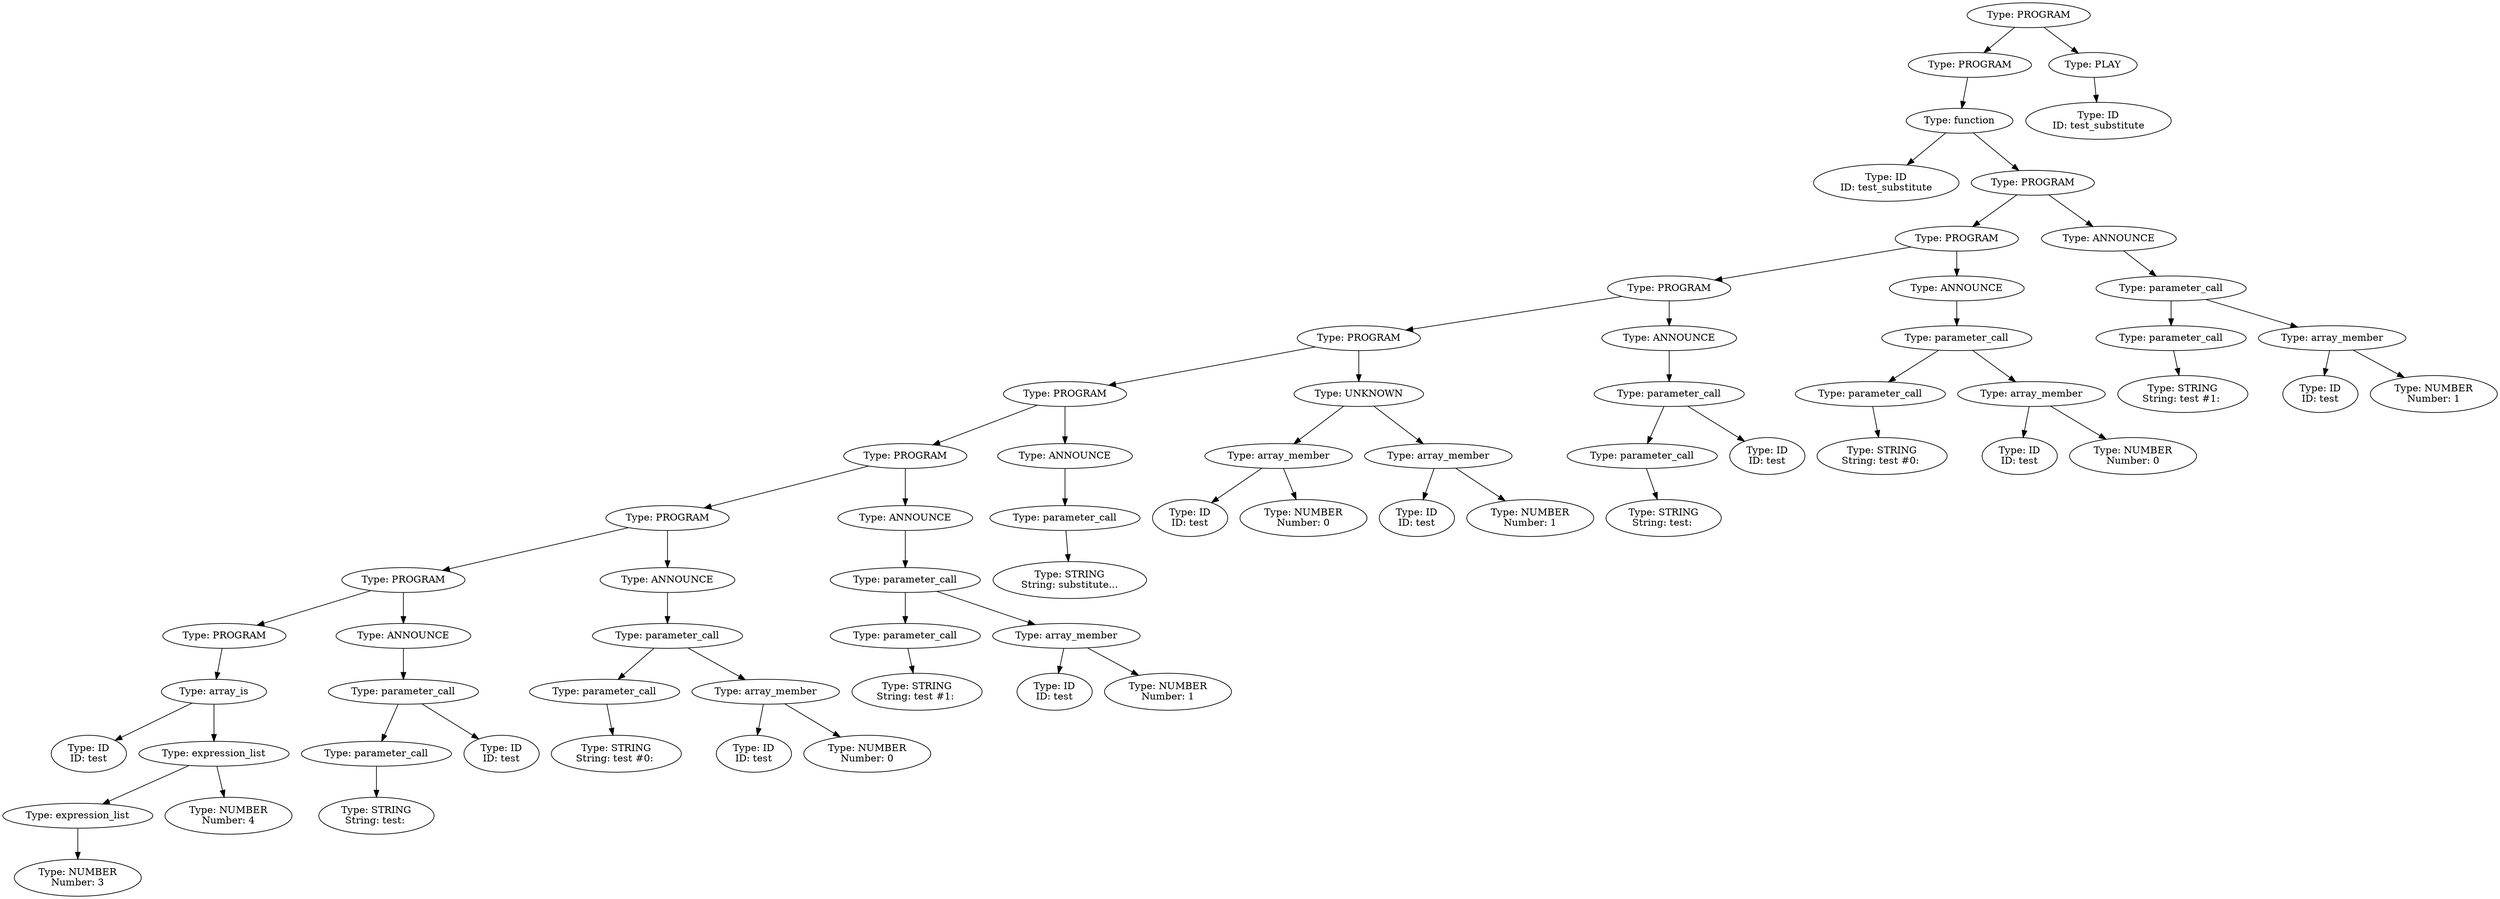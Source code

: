 digraph ast {
"0x7fffbfa3d930" [label="Type: PROGRAM"];
"0x7fffbfa3d930" -> "0x7fffbfa3d850";
"0x7fffbfa3d850" [label="Type: PROGRAM"];
"0x7fffbfa3d850" -> "0x7fffbfa3d810";
"0x7fffbfa3d810" [label="Type: function"];
"0x7fffbfa3d810" -> "0x7fffbfa3c610";
"0x7fffbfa3c610" [label="Type: ID\nID: test_substitute"];
"0x7fffbfa3d810" -> "0x7fffbfa3d7d0";
"0x7fffbfa3d7d0" [label="Type: PROGRAM"];
"0x7fffbfa3d7d0" -> "0x7fffbfa3d590";
"0x7fffbfa3d590" [label="Type: PROGRAM"];
"0x7fffbfa3d590" -> "0x7fffbfa3d350";
"0x7fffbfa3d350" [label="Type: PROGRAM"];
"0x7fffbfa3d350" -> "0x7fffbfa3d190";
"0x7fffbfa3d190" [label="Type: PROGRAM"];
"0x7fffbfa3d190" -> "0x7fffbfa3cf50";
"0x7fffbfa3cf50" [label="Type: PROGRAM"];
"0x7fffbfa3cf50" -> "0x7fffbfa3ce30";
"0x7fffbfa3ce30" [label="Type: PROGRAM"];
"0x7fffbfa3ce30" -> "0x7fffbfa3cbf0";
"0x7fffbfa3cbf0" [label="Type: PROGRAM"];
"0x7fffbfa3cbf0" -> "0x7fffbfa3c9b0";
"0x7fffbfa3c9b0" [label="Type: PROGRAM"];
"0x7fffbfa3c9b0" -> "0x7fffbfa3c7f0";
"0x7fffbfa3c7f0" [label="Type: PROGRAM"];
"0x7fffbfa3c7f0" -> "0x7fffbfa3c7b0";
"0x7fffbfa3c7b0" [label="Type: array_is"];
"0x7fffbfa3c7b0" -> "0x7fffbfa3c670";
"0x7fffbfa3c670" [label="Type: ID\nID: test"];
"0x7fffbfa3c7b0" -> "0x7fffbfa3c770";
"0x7fffbfa3c770" [label="Type: expression_list"];
"0x7fffbfa3c770" -> "0x7fffbfa3c6f0";
"0x7fffbfa3c6f0" [label="Type: expression_list"];
"0x7fffbfa3c6f0" -> "0x7fffbfa3c6b0";
"0x7fffbfa3c6b0" [label="Type: NUMBER\nNumber: 3"];
"0x7fffbfa3c770" -> "0x7fffbfa3c730";
"0x7fffbfa3c730" [label="Type: NUMBER\nNumber: 4"];
"0x7fffbfa3c9b0" -> "0x7fffbfa3c970";
"0x7fffbfa3c970" [label="Type: ANNOUNCE"];
"0x7fffbfa3c970" -> "0x7fffbfa3c930";
"0x7fffbfa3c930" [label="Type: parameter_call"];
"0x7fffbfa3c930" -> "0x7fffbfa3c8b0";
"0x7fffbfa3c8b0" [label="Type: parameter_call"];
"0x7fffbfa3c8b0" -> "0x7fffbfa3c850";
"0x7fffbfa3c850" [label="Type: STRING\nString: test: "];
"0x7fffbfa3c930" -> "0x7fffbfa3c8f0";
"0x7fffbfa3c8f0" [label="Type: ID\nID: test"];
"0x7fffbfa3cbf0" -> "0x7fffbfa3cbb0";
"0x7fffbfa3cbb0" [label="Type: ANNOUNCE"];
"0x7fffbfa3cbb0" -> "0x7fffbfa3cb70";
"0x7fffbfa3cb70" [label="Type: parameter_call"];
"0x7fffbfa3cb70" -> "0x7fffbfa3ca70";
"0x7fffbfa3ca70" [label="Type: parameter_call"];
"0x7fffbfa3ca70" -> "0x7fffbfa3ca10";
"0x7fffbfa3ca10" [label="Type: STRING\nString: test #0: "];
"0x7fffbfa3cb70" -> "0x7fffbfa3cb30";
"0x7fffbfa3cb30" [label="Type: array_member"];
"0x7fffbfa3cb30" -> "0x7fffbfa3cab0";
"0x7fffbfa3cab0" [label="Type: ID\nID: test"];
"0x7fffbfa3cb30" -> "0x7fffbfa3caf0";
"0x7fffbfa3caf0" [label="Type: NUMBER\nNumber: 0"];
"0x7fffbfa3ce30" -> "0x7fffbfa3cdf0";
"0x7fffbfa3cdf0" [label="Type: ANNOUNCE"];
"0x7fffbfa3cdf0" -> "0x7fffbfa3cdb0";
"0x7fffbfa3cdb0" [label="Type: parameter_call"];
"0x7fffbfa3cdb0" -> "0x7fffbfa3ccb0";
"0x7fffbfa3ccb0" [label="Type: parameter_call"];
"0x7fffbfa3ccb0" -> "0x7fffbfa3cc50";
"0x7fffbfa3cc50" [label="Type: STRING\nString: test #1: "];
"0x7fffbfa3cdb0" -> "0x7fffbfa3cd70";
"0x7fffbfa3cd70" [label="Type: array_member"];
"0x7fffbfa3cd70" -> "0x7fffbfa3ccf0";
"0x7fffbfa3ccf0" [label="Type: ID\nID: test"];
"0x7fffbfa3cd70" -> "0x7fffbfa3cd30";
"0x7fffbfa3cd30" [label="Type: NUMBER\nNumber: 1"];
"0x7fffbfa3cf50" -> "0x7fffbfa3cf10";
"0x7fffbfa3cf10" [label="Type: ANNOUNCE"];
"0x7fffbfa3cf10" -> "0x7fffbfa3ced0";
"0x7fffbfa3ced0" [label="Type: parameter_call"];
"0x7fffbfa3ced0" -> "0x7fffbfa3ce90";
"0x7fffbfa3ce90" [label="Type: STRING\nString: substitute..."];
"0x7fffbfa3d190" -> "0x7fffbfa3d150";
"0x7fffbfa3d150" [label="Type: UNKNOWN"];
"0x7fffbfa3d150" -> "0x7fffbfa3d030";
"0x7fffbfa3d030" [label="Type: array_member"];
"0x7fffbfa3d030" -> "0x7fffbfa3cfb0";
"0x7fffbfa3cfb0" [label="Type: ID\nID: test"];
"0x7fffbfa3d030" -> "0x7fffbfa3cff0";
"0x7fffbfa3cff0" [label="Type: NUMBER\nNumber: 0"];
"0x7fffbfa3d150" -> "0x7fffbfa3d110";
"0x7fffbfa3d110" [label="Type: array_member"];
"0x7fffbfa3d110" -> "0x7fffbfa3d090";
"0x7fffbfa3d090" [label="Type: ID\nID: test"];
"0x7fffbfa3d110" -> "0x7fffbfa3d0d0";
"0x7fffbfa3d0d0" [label="Type: NUMBER\nNumber: 1"];
"0x7fffbfa3d350" -> "0x7fffbfa3d310";
"0x7fffbfa3d310" [label="Type: ANNOUNCE"];
"0x7fffbfa3d310" -> "0x7fffbfa3d2d0";
"0x7fffbfa3d2d0" [label="Type: parameter_call"];
"0x7fffbfa3d2d0" -> "0x7fffbfa3d250";
"0x7fffbfa3d250" [label="Type: parameter_call"];
"0x7fffbfa3d250" -> "0x7fffbfa3d1f0";
"0x7fffbfa3d1f0" [label="Type: STRING\nString: test: "];
"0x7fffbfa3d2d0" -> "0x7fffbfa3d290";
"0x7fffbfa3d290" [label="Type: ID\nID: test"];
"0x7fffbfa3d590" -> "0x7fffbfa3d550";
"0x7fffbfa3d550" [label="Type: ANNOUNCE"];
"0x7fffbfa3d550" -> "0x7fffbfa3d510";
"0x7fffbfa3d510" [label="Type: parameter_call"];
"0x7fffbfa3d510" -> "0x7fffbfa3d410";
"0x7fffbfa3d410" [label="Type: parameter_call"];
"0x7fffbfa3d410" -> "0x7fffbfa3d3b0";
"0x7fffbfa3d3b0" [label="Type: STRING\nString: test #0: "];
"0x7fffbfa3d510" -> "0x7fffbfa3d4d0";
"0x7fffbfa3d4d0" [label="Type: array_member"];
"0x7fffbfa3d4d0" -> "0x7fffbfa3d450";
"0x7fffbfa3d450" [label="Type: ID\nID: test"];
"0x7fffbfa3d4d0" -> "0x7fffbfa3d490";
"0x7fffbfa3d490" [label="Type: NUMBER\nNumber: 0"];
"0x7fffbfa3d7d0" -> "0x7fffbfa3d790";
"0x7fffbfa3d790" [label="Type: ANNOUNCE"];
"0x7fffbfa3d790" -> "0x7fffbfa3d750";
"0x7fffbfa3d750" [label="Type: parameter_call"];
"0x7fffbfa3d750" -> "0x7fffbfa3d650";
"0x7fffbfa3d650" [label="Type: parameter_call"];
"0x7fffbfa3d650" -> "0x7fffbfa3d5f0";
"0x7fffbfa3d5f0" [label="Type: STRING\nString: test #1: "];
"0x7fffbfa3d750" -> "0x7fffbfa3d710";
"0x7fffbfa3d710" [label="Type: array_member"];
"0x7fffbfa3d710" -> "0x7fffbfa3d690";
"0x7fffbfa3d690" [label="Type: ID\nID: test"];
"0x7fffbfa3d710" -> "0x7fffbfa3d6d0";
"0x7fffbfa3d6d0" [label="Type: NUMBER\nNumber: 1"];
"0x7fffbfa3d930" -> "0x7fffbfa3d8f0";
"0x7fffbfa3d8f0" [label="Type: PLAY"];
"0x7fffbfa3d8f0" -> "0x7fffbfa3d8b0";
"0x7fffbfa3d8b0" [label="Type: ID\nID: test_substitute"];
}
